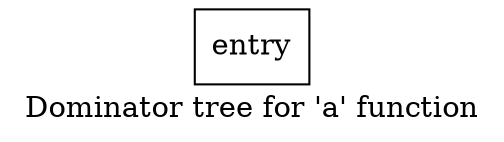 digraph "Dominator tree for 'a' function" {
	label="Dominator tree for 'a' function";

	Node0x562952f18a70 [shape=record,label="{entry}"];
}
